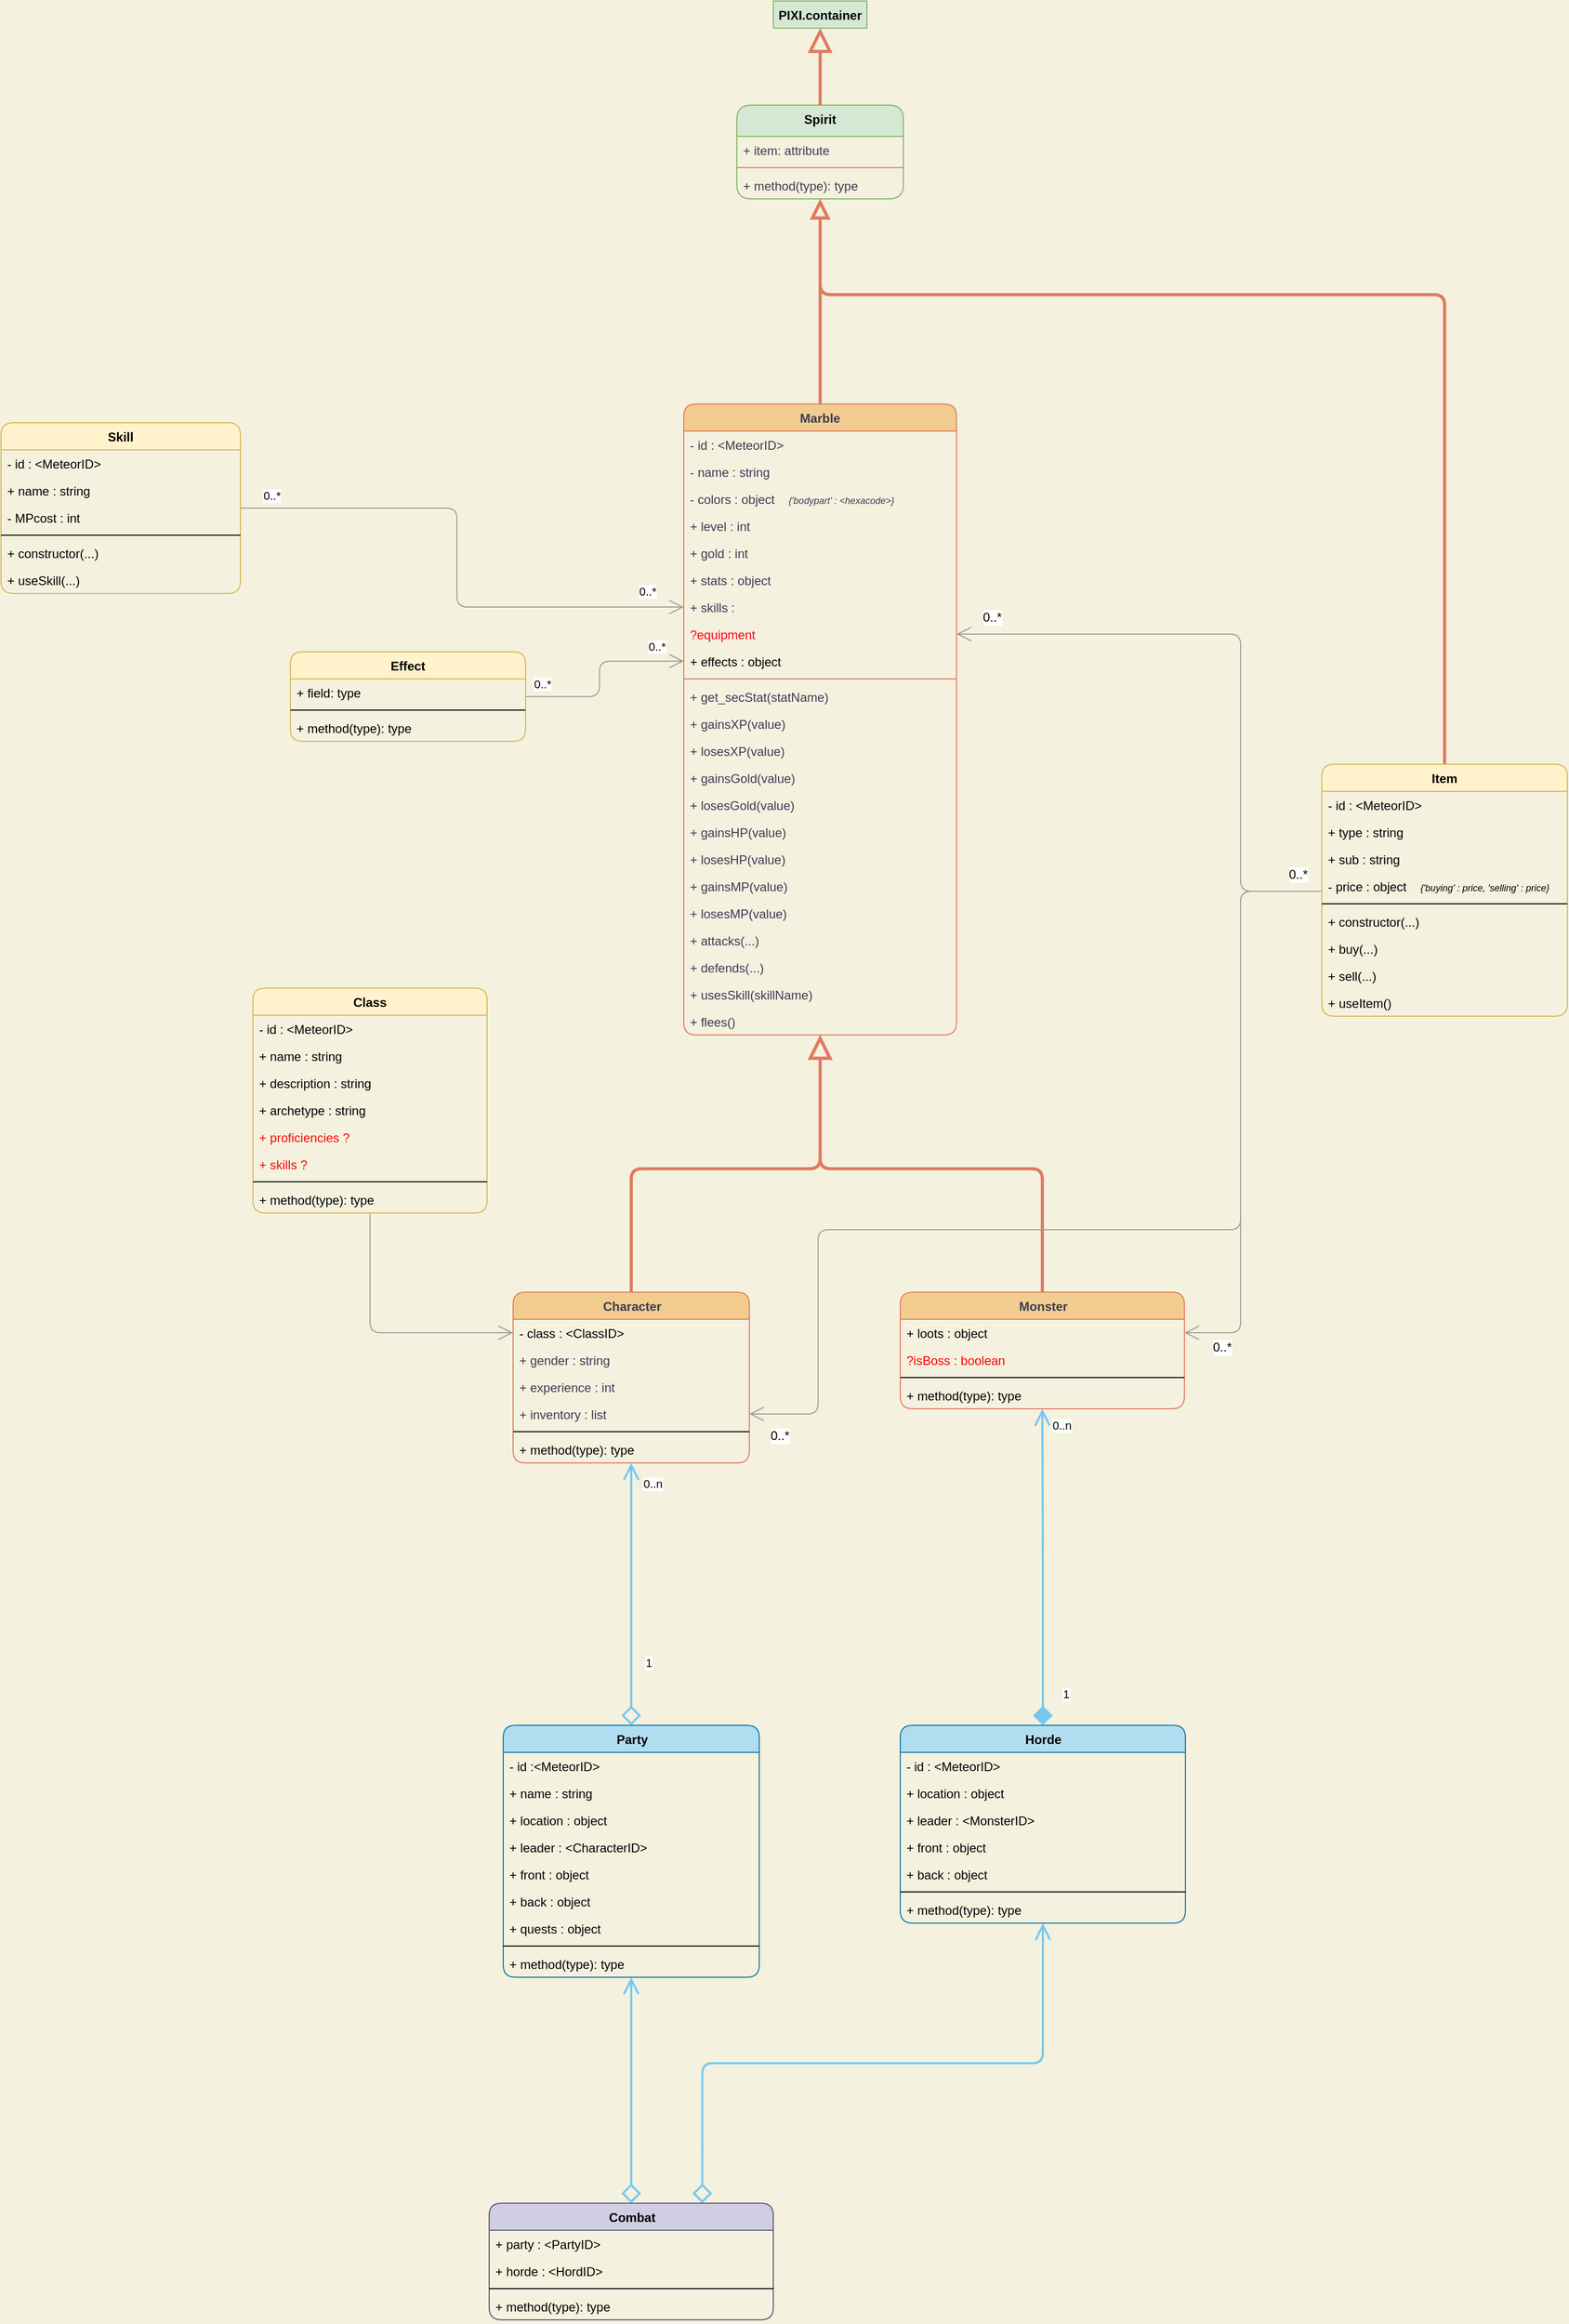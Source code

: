 <mxfile version="13.7.7" type="github">
  <diagram id="JMG7Og392h3I-otRAJf4" name="Page-1">
    <mxGraphModel dx="2485" dy="2110" grid="0" gridSize="10" guides="1" tooltips="1" connect="1" arrows="1" fold="1" page="0" pageScale="1" pageWidth="1169" pageHeight="827" background="#F4F1DE" math="0" shadow="0">
      <root>
        <mxCell id="0" />
        <mxCell id="1" parent="0" />
        <mxCell id="4F_5oUC_MU-JNdt0lTQq-11" value="PIXI.container" style="swimlane;fontStyle=1;align=center;verticalAlign=top;childLayout=stackLayout;horizontal=1;startSize=26;horizontalStack=0;resizeParent=1;resizeParentMax=0;resizeLast=0;collapsible=1;marginBottom=0;fillColor=#d5e8d4;strokeColor=#82b366;rounded=1;" parent="1" vertex="1" collapsed="1">
          <mxGeometry x="369" y="-440" width="90" height="26" as="geometry">
            <mxRectangle x="334" y="-300" width="160" height="86" as="alternateBounds" />
          </mxGeometry>
        </mxCell>
        <mxCell id="4F_5oUC_MU-JNdt0lTQq-12" value="+ field: type" style="text;strokeColor=none;fillColor=none;align=left;verticalAlign=top;spacingLeft=4;spacingRight=4;overflow=hidden;rotatable=0;points=[[0,0.5],[1,0.5]];portConstraint=eastwest;fontColor=#393C56;rounded=1;" parent="4F_5oUC_MU-JNdt0lTQq-11" vertex="1">
          <mxGeometry y="26" width="90" height="26" as="geometry" />
        </mxCell>
        <mxCell id="4F_5oUC_MU-JNdt0lTQq-13" value="" style="line;strokeWidth=1;fillColor=none;align=left;verticalAlign=middle;spacingTop=-1;spacingLeft=3;spacingRight=3;rotatable=0;labelPosition=right;points=[];portConstraint=eastwest;labelBackgroundColor=#F4F1DE;strokeColor=#E07A5F;fontColor=#393C56;rounded=1;" parent="4F_5oUC_MU-JNdt0lTQq-11" vertex="1">
          <mxGeometry y="52" width="90" height="8" as="geometry" />
        </mxCell>
        <mxCell id="4F_5oUC_MU-JNdt0lTQq-14" value="+ method(type): type" style="text;strokeColor=none;fillColor=none;align=left;verticalAlign=top;spacingLeft=4;spacingRight=4;overflow=hidden;rotatable=0;points=[[0,0.5],[1,0.5]];portConstraint=eastwest;fontColor=#393C56;rounded=1;" parent="4F_5oUC_MU-JNdt0lTQq-11" vertex="1">
          <mxGeometry y="60" width="90" height="26" as="geometry" />
        </mxCell>
        <mxCell id="4F_5oUC_MU-JNdt0lTQq-1" value="Spirit" style="swimlane;fontStyle=1;align=center;verticalAlign=top;childLayout=stackLayout;horizontal=1;startSize=30;horizontalStack=0;resizeParent=1;resizeParentMax=0;resizeLast=0;collapsible=1;marginBottom=0;fillColor=#d5e8d4;strokeColor=#82b366;rounded=1;" parent="1" vertex="1">
          <mxGeometry x="334" y="-340" width="160" height="90" as="geometry">
            <mxRectangle x="334" y="60" width="60" height="26" as="alternateBounds" />
          </mxGeometry>
        </mxCell>
        <mxCell id="4F_5oUC_MU-JNdt0lTQq-5" value="+ item: attribute" style="text;strokeColor=none;fillColor=none;align=left;verticalAlign=top;spacingLeft=4;spacingRight=4;overflow=hidden;rotatable=0;points=[[0,0.5],[1,0.5]];portConstraint=eastwest;fontColor=#393C56;rounded=1;" parent="4F_5oUC_MU-JNdt0lTQq-1" vertex="1">
          <mxGeometry y="30" width="160" height="26" as="geometry" />
        </mxCell>
        <mxCell id="4F_5oUC_MU-JNdt0lTQq-3" value="" style="line;strokeWidth=1;fillColor=none;align=left;verticalAlign=middle;spacingTop=-1;spacingLeft=3;spacingRight=3;rotatable=0;labelPosition=right;points=[];portConstraint=eastwest;labelBackgroundColor=#F4F1DE;strokeColor=#E07A5F;fontColor=#393C56;rounded=1;" parent="4F_5oUC_MU-JNdt0lTQq-1" vertex="1">
          <mxGeometry y="56" width="160" height="8" as="geometry" />
        </mxCell>
        <mxCell id="4F_5oUC_MU-JNdt0lTQq-4" value="+ method(type): type" style="text;strokeColor=none;fillColor=none;align=left;verticalAlign=top;spacingLeft=4;spacingRight=4;overflow=hidden;rotatable=0;points=[[0,0.5],[1,0.5]];portConstraint=eastwest;fontColor=#393C56;rounded=1;" parent="4F_5oUC_MU-JNdt0lTQq-1" vertex="1">
          <mxGeometry y="64" width="160" height="26" as="geometry" />
        </mxCell>
        <mxCell id="4F_5oUC_MU-JNdt0lTQq-15" value="" style="endArrow=block;endSize=16;endFill=0;html=1;exitX=0.5;exitY=0;exitDx=0;exitDy=0;entryX=0.5;entryY=1;entryDx=0;entryDy=0;labelBackgroundColor=#F4F1DE;strokeColor=#E07A5F;fontColor=#393C56;strokeWidth=3;" parent="1" source="4F_5oUC_MU-JNdt0lTQq-1" target="4F_5oUC_MU-JNdt0lTQq-11" edge="1">
          <mxGeometry x="-0.703" y="-115" width="160" relative="1" as="geometry">
            <mxPoint x="570" y="-350" as="sourcePoint" />
            <mxPoint x="730" y="-350" as="targetPoint" />
            <mxPoint as="offset" />
          </mxGeometry>
        </mxCell>
        <mxCell id="ymuaIxRItu-v12UrSBem-56" style="edgeStyle=orthogonalEdgeStyle;rounded=1;sketch=0;jumpStyle=none;orthogonalLoop=1;jettySize=auto;html=1;startArrow=none;startFill=0;startSize=14;endArrow=block;endFill=0;endSize=12;strokeColor=#E07A5F;strokeWidth=3;" edge="1" parent="1" source="4F_5oUC_MU-JNdt0lTQq-6" target="4F_5oUC_MU-JNdt0lTQq-1">
          <mxGeometry relative="1" as="geometry" />
        </mxCell>
        <mxCell id="ymuaIxRItu-v12UrSBem-45" style="edgeStyle=orthogonalEdgeStyle;rounded=1;orthogonalLoop=1;jettySize=auto;html=1;exitX=0.5;exitY=0;exitDx=0;exitDy=0;startArrow=none;startFill=0;startSize=6;endArrow=block;endFill=0;endSize=16;strokeColor=#E07A5F;strokeWidth=3;" edge="1" parent="1" source="-9Ix1WPc0BXSNpQGpBU6-17" target="4F_5oUC_MU-JNdt0lTQq-6">
          <mxGeometry relative="1" as="geometry" />
        </mxCell>
        <mxCell id="ymuaIxRItu-v12UrSBem-7" style="edgeStyle=orthogonalEdgeStyle;rounded=0;orthogonalLoop=1;jettySize=auto;html=1;exitX=0.5;exitY=0;exitDx=0;exitDy=0;strokeWidth=2;strokeColor=#76C7F0;startArrow=diamond;startFill=0;endArrow=open;endFill=0;endSize=12;startSize=14;" edge="1" parent="1" source="-9Ix1WPc0BXSNpQGpBU6-38" target="-9Ix1WPc0BXSNpQGpBU6-17">
          <mxGeometry relative="1" as="geometry" />
        </mxCell>
        <mxCell id="ymuaIxRItu-v12UrSBem-8" value="0..n" style="edgeLabel;html=1;align=center;verticalAlign=middle;resizable=0;points=[];" vertex="1" connectable="0" parent="ymuaIxRItu-v12UrSBem-7">
          <mxGeometry x="0.829" y="-2" relative="1" as="geometry">
            <mxPoint x="18" y="-1.53" as="offset" />
          </mxGeometry>
        </mxCell>
        <mxCell id="ymuaIxRItu-v12UrSBem-9" value="1" style="edgeLabel;html=1;align=center;verticalAlign=middle;resizable=0;points=[];" vertex="1" connectable="0" parent="ymuaIxRItu-v12UrSBem-7">
          <mxGeometry x="0.195" relative="1" as="geometry">
            <mxPoint x="16" y="90.29" as="offset" />
          </mxGeometry>
        </mxCell>
        <mxCell id="ymuaIxRItu-v12UrSBem-11" style="edgeStyle=orthogonalEdgeStyle;rounded=0;orthogonalLoop=1;jettySize=auto;html=1;exitX=0.5;exitY=0;exitDx=0;exitDy=0;startArrow=diamond;startFill=1;startSize=14;endArrow=open;endFill=0;endSize=12;strokeColor=#76C7F0;strokeWidth=2;" edge="1" parent="1" source="-9Ix1WPc0BXSNpQGpBU6-46" target="-9Ix1WPc0BXSNpQGpBU6-30">
          <mxGeometry relative="1" as="geometry" />
        </mxCell>
        <mxCell id="ymuaIxRItu-v12UrSBem-12" value="0..n" style="edgeLabel;html=1;align=center;verticalAlign=middle;resizable=0;points=[];" vertex="1" connectable="0" parent="ymuaIxRItu-v12UrSBem-11">
          <mxGeometry x="0.797" y="-3" relative="1" as="geometry">
            <mxPoint x="14.94" y="-15.71" as="offset" />
          </mxGeometry>
        </mxCell>
        <mxCell id="ymuaIxRItu-v12UrSBem-13" value="1" style="edgeLabel;html=1;align=center;verticalAlign=middle;resizable=0;points=[];" vertex="1" connectable="0" parent="ymuaIxRItu-v12UrSBem-11">
          <mxGeometry x="-0.809" y="-3" relative="1" as="geometry">
            <mxPoint x="19" y="-1.12" as="offset" />
          </mxGeometry>
        </mxCell>
        <mxCell id="ymuaIxRItu-v12UrSBem-14" style="edgeStyle=orthogonalEdgeStyle;rounded=1;orthogonalLoop=1;jettySize=auto;html=1;exitX=0.5;exitY=0;exitDx=0;exitDy=0;startArrow=diamond;startFill=0;startSize=14;endArrow=open;endFill=0;endSize=12;strokeColor=#76C7F0;strokeWidth=2;" edge="1" parent="1" source="-9Ix1WPc0BXSNpQGpBU6-55" target="-9Ix1WPc0BXSNpQGpBU6-38">
          <mxGeometry relative="1" as="geometry" />
        </mxCell>
        <mxCell id="ymuaIxRItu-v12UrSBem-20" style="edgeStyle=orthogonalEdgeStyle;rounded=1;orthogonalLoop=1;jettySize=auto;html=1;exitX=0.75;exitY=0;exitDx=0;exitDy=0;startArrow=diamond;startFill=0;startSize=14;endArrow=open;endFill=0;endSize=12;strokeColor=#76C7F0;strokeWidth=2;" edge="1" parent="1" source="-9Ix1WPc0BXSNpQGpBU6-55" target="-9Ix1WPc0BXSNpQGpBU6-46">
          <mxGeometry relative="1" as="geometry" />
        </mxCell>
        <mxCell id="ymuaIxRItu-v12UrSBem-44" style="edgeStyle=orthogonalEdgeStyle;rounded=1;orthogonalLoop=1;jettySize=auto;html=1;exitX=0.5;exitY=0;exitDx=0;exitDy=0;startArrow=none;startFill=0;startSize=14;endArrow=block;endFill=0;endSize=12;strokeWidth=3;strokeColor=#E07A5F;" edge="1" parent="1" source="ymuaIxRItu-v12UrSBem-35" target="4F_5oUC_MU-JNdt0lTQq-1">
          <mxGeometry relative="1" as="geometry">
            <Array as="points">
              <mxPoint x="1014" y="-158" />
              <mxPoint x="414" y="-158" />
            </Array>
          </mxGeometry>
        </mxCell>
        <mxCell id="ymuaIxRItu-v12UrSBem-46" style="edgeStyle=orthogonalEdgeStyle;rounded=1;orthogonalLoop=1;jettySize=auto;html=1;exitX=0.5;exitY=0;exitDx=0;exitDy=0;startArrow=none;startFill=0;startSize=6;endArrow=block;endFill=0;endSize=16;strokeColor=#E07A5F;strokeWidth=3;" edge="1" parent="1" source="-9Ix1WPc0BXSNpQGpBU6-30" target="4F_5oUC_MU-JNdt0lTQq-6">
          <mxGeometry relative="1" as="geometry" />
        </mxCell>
        <mxCell id="ymuaIxRItu-v12UrSBem-48" style="edgeStyle=orthogonalEdgeStyle;rounded=1;orthogonalLoop=1;jettySize=auto;html=1;entryX=0;entryY=0.5;entryDx=0;entryDy=0;startArrow=none;startFill=0;startSize=14;endArrow=open;endFill=0;endSize=12;strokeColor=#9C9C9C;strokeWidth=1;" edge="1" parent="1" source="ymuaIxRItu-v12UrSBem-30" target="-9Ix1WPc0BXSNpQGpBU6-18">
          <mxGeometry relative="1" as="geometry" />
        </mxCell>
        <mxCell id="ymuaIxRItu-v12UrSBem-51" style="edgeStyle=orthogonalEdgeStyle;rounded=1;orthogonalLoop=1;jettySize=auto;html=1;entryX=0;entryY=0.5;entryDx=0;entryDy=0;startArrow=none;startFill=0;startSize=14;endArrow=open;endFill=0;endSize=12;strokeColor=#9C9C9C;strokeWidth=1;" edge="1" parent="1" source="ymuaIxRItu-v12UrSBem-26" target="ymuaIxRItu-v12UrSBem-34">
          <mxGeometry relative="1" as="geometry">
            <mxPoint x="170" y="354" as="sourcePoint" />
            <mxPoint x="251" y="232" as="targetPoint" />
          </mxGeometry>
        </mxCell>
        <mxCell id="ymuaIxRItu-v12UrSBem-54" value="0..*" style="edgeLabel;html=1;align=center;verticalAlign=middle;resizable=0;points=[];" vertex="1" connectable="0" parent="ymuaIxRItu-v12UrSBem-51">
          <mxGeometry x="0.725" y="-1" relative="1" as="geometry">
            <mxPoint x="-1" y="-15" as="offset" />
          </mxGeometry>
        </mxCell>
        <mxCell id="ymuaIxRItu-v12UrSBem-55" value="0..*" style="edgeLabel;html=1;align=center;verticalAlign=middle;resizable=0;points=[];" vertex="1" connectable="0" parent="ymuaIxRItu-v12UrSBem-51">
          <mxGeometry x="-0.792" y="-15" relative="1" as="geometry">
            <mxPoint x="-4" y="-27" as="offset" />
          </mxGeometry>
        </mxCell>
        <mxCell id="ymuaIxRItu-v12UrSBem-50" style="edgeStyle=orthogonalEdgeStyle;rounded=1;orthogonalLoop=1;jettySize=auto;html=1;entryX=0;entryY=0.5;entryDx=0;entryDy=0;startArrow=none;startFill=0;startSize=14;endArrow=open;endFill=0;endSize=12;strokeColor=#9C9C9C;strokeWidth=1;" edge="1" parent="1" source="ymuaIxRItu-v12UrSBem-22" target="-9Ix1WPc0BXSNpQGpBU6-4">
          <mxGeometry relative="1" as="geometry">
            <mxPoint x="-11" y="73" as="sourcePoint" />
          </mxGeometry>
        </mxCell>
        <mxCell id="ymuaIxRItu-v12UrSBem-52" value="0..*" style="edgeLabel;html=1;align=center;verticalAlign=middle;resizable=0;points=[];" vertex="1" connectable="0" parent="ymuaIxRItu-v12UrSBem-50">
          <mxGeometry x="-0.881" y="-18" relative="1" as="geometry">
            <mxPoint x="-1" y="-30" as="offset" />
          </mxGeometry>
        </mxCell>
        <mxCell id="ymuaIxRItu-v12UrSBem-53" value="0..*" style="edgeLabel;html=1;align=center;verticalAlign=middle;resizable=0;points=[];" vertex="1" connectable="0" parent="ymuaIxRItu-v12UrSBem-50">
          <mxGeometry x="0.916" y="2" relative="1" as="geometry">
            <mxPoint x="-13" y="-13" as="offset" />
          </mxGeometry>
        </mxCell>
        <mxCell id="4F_5oUC_MU-JNdt0lTQq-6" value="Marble" style="swimlane;fontStyle=1;align=center;verticalAlign=top;childLayout=stackLayout;horizontal=1;startSize=26;horizontalStack=0;resizeParent=1;resizeParentMax=0;resizeLast=0;collapsible=1;marginBottom=0;fillColor=#F2CC8F;strokeColor=#E07A5F;fontColor=#393C56;rounded=1;" parent="1" vertex="1">
          <mxGeometry x="283" y="-53" width="262" height="606" as="geometry" />
        </mxCell>
        <mxCell id="4F_5oUC_MU-JNdt0lTQq-7" value="- id : &lt;MeteorID&gt;" style="text;strokeColor=none;fillColor=none;align=left;verticalAlign=top;spacingLeft=4;spacingRight=4;overflow=hidden;rotatable=0;points=[[0,0.5],[1,0.5]];portConstraint=eastwest;fontColor=#393C56;rounded=1;" parent="4F_5oUC_MU-JNdt0lTQq-6" vertex="1">
          <mxGeometry y="26" width="262" height="26" as="geometry" />
        </mxCell>
        <mxCell id="4F_5oUC_MU-JNdt0lTQq-17" value="- name : string" style="text;strokeColor=none;fillColor=none;align=left;verticalAlign=top;spacingLeft=4;spacingRight=4;overflow=hidden;rotatable=0;points=[[0,0.5],[1,0.5]];portConstraint=eastwest;rounded=1;fontColor=#393C56;" parent="4F_5oUC_MU-JNdt0lTQq-6" vertex="1">
          <mxGeometry y="52" width="262" height="26" as="geometry" />
        </mxCell>
        <mxCell id="4F_5oUC_MU-JNdt0lTQq-18" value="- colors : object&amp;nbsp;&amp;nbsp;&amp;nbsp; &lt;font size=&quot;1&quot;&gt;&lt;i&gt;&lt;font style=&quot;font-size: 9px&quot;&gt;{&#39;bodypart&#39; : &amp;lt;hexacode&amp;gt;}&lt;/font&gt;&lt;/i&gt;&lt;/font&gt;" style="text;strokeColor=none;fillColor=none;align=left;verticalAlign=top;spacingLeft=4;spacingRight=4;overflow=hidden;rotatable=0;points=[[0,0.5],[1,0.5]];portConstraint=eastwest;rounded=1;fontColor=#393C56;fontStyle=0;fontSize=12;html=1;noLabel=0;" parent="4F_5oUC_MU-JNdt0lTQq-6" vertex="1">
          <mxGeometry y="78" width="262" height="26" as="geometry" />
        </mxCell>
        <mxCell id="4F_5oUC_MU-JNdt0lTQq-19" value="+ level : int" style="text;strokeColor=none;fillColor=none;align=left;verticalAlign=top;spacingLeft=4;spacingRight=4;overflow=hidden;rotatable=0;points=[[0,0.5],[1,0.5]];portConstraint=eastwest;rounded=1;fontColor=#393C56;" parent="4F_5oUC_MU-JNdt0lTQq-6" vertex="1">
          <mxGeometry y="104" width="262" height="26" as="geometry" />
        </mxCell>
        <mxCell id="-9Ix1WPc0BXSNpQGpBU6-1" value="+ gold : int" style="text;strokeColor=none;fillColor=none;align=left;verticalAlign=top;spacingLeft=4;spacingRight=4;overflow=hidden;rotatable=0;points=[[0,0.5],[1,0.5]];portConstraint=eastwest;rounded=1;fontColor=#393C56;" parent="4F_5oUC_MU-JNdt0lTQq-6" vertex="1">
          <mxGeometry y="130" width="262" height="26" as="geometry" />
        </mxCell>
        <mxCell id="-9Ix1WPc0BXSNpQGpBU6-2" value="+ stats : object" style="text;strokeColor=none;fillColor=none;align=left;verticalAlign=top;spacingLeft=4;spacingRight=4;overflow=hidden;rotatable=0;points=[[0,0.5],[1,0.5]];portConstraint=eastwest;rounded=1;fontColor=#393C56;" parent="4F_5oUC_MU-JNdt0lTQq-6" vertex="1">
          <mxGeometry y="156" width="262" height="26" as="geometry" />
        </mxCell>
        <mxCell id="-9Ix1WPc0BXSNpQGpBU6-4" value="+ skills : " style="text;strokeColor=none;fillColor=none;align=left;verticalAlign=top;spacingLeft=4;spacingRight=4;overflow=hidden;rotatable=0;points=[[0,0.5],[1,0.5]];portConstraint=eastwest;rounded=1;fontColor=#393C56;" parent="4F_5oUC_MU-JNdt0lTQq-6" vertex="1">
          <mxGeometry y="182" width="262" height="26" as="geometry" />
        </mxCell>
        <mxCell id="-9Ix1WPc0BXSNpQGpBU6-3" value="?equipment" style="text;strokeColor=none;fillColor=none;align=left;verticalAlign=top;spacingLeft=4;spacingRight=4;overflow=hidden;rotatable=0;points=[[0,0.5],[1,0.5]];portConstraint=eastwest;rounded=1;fontColor=#FF0011;" parent="4F_5oUC_MU-JNdt0lTQq-6" vertex="1">
          <mxGeometry y="208" width="262" height="26" as="geometry" />
        </mxCell>
        <mxCell id="ymuaIxRItu-v12UrSBem-34" value="+ effects : object" style="text;strokeColor=none;fillColor=none;align=left;verticalAlign=top;spacingLeft=4;spacingRight=4;overflow=hidden;rotatable=0;points=[[0,0.5],[1,0.5]];portConstraint=eastwest;rounded=1;" vertex="1" parent="4F_5oUC_MU-JNdt0lTQq-6">
          <mxGeometry y="234" width="262" height="26" as="geometry" />
        </mxCell>
        <mxCell id="4F_5oUC_MU-JNdt0lTQq-8" value="" style="line;strokeWidth=1;fillColor=none;align=left;verticalAlign=middle;spacingTop=-1;spacingLeft=3;spacingRight=3;rotatable=0;labelPosition=right;points=[];portConstraint=eastwest;labelBackgroundColor=#F4F1DE;strokeColor=#E07A5F;fontColor=#393C56;rounded=1;" parent="4F_5oUC_MU-JNdt0lTQq-6" vertex="1">
          <mxGeometry y="260" width="262" height="8" as="geometry" />
        </mxCell>
        <mxCell id="-9Ix1WPc0BXSNpQGpBU6-5" value="+ get_secStat(statName)" style="text;strokeColor=none;fillColor=none;align=left;verticalAlign=top;spacingLeft=4;spacingRight=4;overflow=hidden;rotatable=0;points=[[0,0.5],[1,0.5]];portConstraint=eastwest;rounded=1;fontSize=12;fontColor=#393C56;html=1;" parent="4F_5oUC_MU-JNdt0lTQq-6" vertex="1">
          <mxGeometry y="268" width="262" height="26" as="geometry" />
        </mxCell>
        <mxCell id="4F_5oUC_MU-JNdt0lTQq-9" value="+ gainsXP(value)" style="text;strokeColor=none;fillColor=none;align=left;verticalAlign=top;spacingLeft=4;spacingRight=4;overflow=hidden;rotatable=0;points=[[0,0.5],[1,0.5]];portConstraint=eastwest;fontColor=#393C56;rounded=1;" parent="4F_5oUC_MU-JNdt0lTQq-6" vertex="1">
          <mxGeometry y="294" width="262" height="26" as="geometry" />
        </mxCell>
        <mxCell id="-9Ix1WPc0BXSNpQGpBU6-12" value="+ losesXP(value)" style="text;strokeColor=none;fillColor=none;align=left;verticalAlign=top;spacingLeft=4;spacingRight=4;overflow=hidden;rotatable=0;points=[[0,0.5],[1,0.5]];portConstraint=eastwest;rounded=1;fontSize=12;fontColor=#393C56;html=1;" parent="4F_5oUC_MU-JNdt0lTQq-6" vertex="1">
          <mxGeometry y="320" width="262" height="26" as="geometry" />
        </mxCell>
        <mxCell id="-9Ix1WPc0BXSNpQGpBU6-9" value="+ gainsGold(value)" style="text;strokeColor=none;fillColor=none;align=left;verticalAlign=top;spacingLeft=4;spacingRight=4;overflow=hidden;rotatable=0;points=[[0,0.5],[1,0.5]];portConstraint=eastwest;rounded=1;fontSize=12;fontColor=#393C56;html=1;" parent="4F_5oUC_MU-JNdt0lTQq-6" vertex="1">
          <mxGeometry y="346" width="262" height="26" as="geometry" />
        </mxCell>
        <mxCell id="-9Ix1WPc0BXSNpQGpBU6-7" value="+ losesGold(value)" style="text;strokeColor=none;fillColor=none;align=left;verticalAlign=top;spacingLeft=4;spacingRight=4;overflow=hidden;rotatable=0;points=[[0,0.5],[1,0.5]];portConstraint=eastwest;rounded=1;fontSize=12;fontColor=#393C56;html=1;" parent="4F_5oUC_MU-JNdt0lTQq-6" vertex="1">
          <mxGeometry y="372" width="262" height="26" as="geometry" />
        </mxCell>
        <mxCell id="-9Ix1WPc0BXSNpQGpBU6-11" value="+ gainsHP(value)" style="text;strokeColor=none;fillColor=none;align=left;verticalAlign=top;spacingLeft=4;spacingRight=4;overflow=hidden;rotatable=0;points=[[0,0.5],[1,0.5]];portConstraint=eastwest;rounded=1;fontSize=12;fontColor=#393C56;html=1;" parent="4F_5oUC_MU-JNdt0lTQq-6" vertex="1">
          <mxGeometry y="398" width="262" height="26" as="geometry" />
        </mxCell>
        <mxCell id="-9Ix1WPc0BXSNpQGpBU6-6" value="+ losesHP(value)" style="text;strokeColor=none;fillColor=none;align=left;verticalAlign=top;spacingLeft=4;spacingRight=4;overflow=hidden;rotatable=0;points=[[0,0.5],[1,0.5]];portConstraint=eastwest;rounded=1;fontSize=12;fontColor=#393C56;html=1;" parent="4F_5oUC_MU-JNdt0lTQq-6" vertex="1">
          <mxGeometry y="424" width="262" height="26" as="geometry" />
        </mxCell>
        <mxCell id="-9Ix1WPc0BXSNpQGpBU6-10" value="+ gainsMP(value)" style="text;strokeColor=none;fillColor=none;align=left;verticalAlign=top;spacingLeft=4;spacingRight=4;overflow=hidden;rotatable=0;points=[[0,0.5],[1,0.5]];portConstraint=eastwest;rounded=1;fontSize=12;fontColor=#393C56;html=1;" parent="4F_5oUC_MU-JNdt0lTQq-6" vertex="1">
          <mxGeometry y="450" width="262" height="26" as="geometry" />
        </mxCell>
        <mxCell id="-9Ix1WPc0BXSNpQGpBU6-8" value="+ losesMP(value)" style="text;strokeColor=none;fillColor=none;align=left;verticalAlign=top;spacingLeft=4;spacingRight=4;overflow=hidden;rotatable=0;points=[[0,0.5],[1,0.5]];portConstraint=eastwest;rounded=1;fontSize=12;fontColor=#393C56;html=1;" parent="4F_5oUC_MU-JNdt0lTQq-6" vertex="1">
          <mxGeometry y="476" width="262" height="26" as="geometry" />
        </mxCell>
        <mxCell id="-9Ix1WPc0BXSNpQGpBU6-13" value="+ attacks(...)" style="text;strokeColor=none;fillColor=none;align=left;verticalAlign=top;spacingLeft=4;spacingRight=4;overflow=hidden;rotatable=0;points=[[0,0.5],[1,0.5]];portConstraint=eastwest;rounded=1;fontSize=12;fontColor=#393C56;html=1;" parent="4F_5oUC_MU-JNdt0lTQq-6" vertex="1">
          <mxGeometry y="502" width="262" height="26" as="geometry" />
        </mxCell>
        <mxCell id="-9Ix1WPc0BXSNpQGpBU6-14" value="+ defends(...)" style="text;strokeColor=none;fillColor=none;align=left;verticalAlign=top;spacingLeft=4;spacingRight=4;overflow=hidden;rotatable=0;points=[[0,0.5],[1,0.5]];portConstraint=eastwest;rounded=1;fontSize=12;fontColor=#393C56;html=1;" parent="4F_5oUC_MU-JNdt0lTQq-6" vertex="1">
          <mxGeometry y="528" width="262" height="26" as="geometry" />
        </mxCell>
        <mxCell id="-9Ix1WPc0BXSNpQGpBU6-15" value="+ usesSkill(skillName)" style="text;strokeColor=none;fillColor=none;align=left;verticalAlign=top;spacingLeft=4;spacingRight=4;overflow=hidden;rotatable=0;points=[[0,0.5],[1,0.5]];portConstraint=eastwest;rounded=1;fontSize=12;fontColor=#393C56;html=1;" parent="4F_5oUC_MU-JNdt0lTQq-6" vertex="1">
          <mxGeometry y="554" width="262" height="26" as="geometry" />
        </mxCell>
        <mxCell id="-9Ix1WPc0BXSNpQGpBU6-16" value="+ flees()" style="text;strokeColor=none;fillColor=none;align=left;verticalAlign=top;spacingLeft=4;spacingRight=4;overflow=hidden;rotatable=0;points=[[0,0.5],[1,0.5]];portConstraint=eastwest;rounded=1;fontSize=12;fontColor=#393C56;html=1;" parent="4F_5oUC_MU-JNdt0lTQq-6" vertex="1">
          <mxGeometry y="580" width="262" height="26" as="geometry" />
        </mxCell>
        <mxCell id="-9Ix1WPc0BXSNpQGpBU6-17" value="Character" style="swimlane;fontStyle=1;align=center;verticalAlign=top;childLayout=stackLayout;horizontal=1;startSize=26;horizontalStack=0;resizeParent=1;resizeParentMax=0;resizeLast=0;collapsible=1;marginBottom=0;rounded=1;strokeColor=#E07A5F;fillColor=#F2CC8F;fontSize=12;fontColor=#393C56;html=1;" parent="1" vertex="1">
          <mxGeometry x="119" y="800" width="227" height="164" as="geometry" />
        </mxCell>
        <mxCell id="-9Ix1WPc0BXSNpQGpBU6-18" value="- class : &lt;ClassID&gt;" style="text;strokeColor=none;fillColor=none;align=left;verticalAlign=top;spacingLeft=4;spacingRight=4;overflow=hidden;rotatable=0;points=[[0,0.5],[1,0.5]];portConstraint=eastwest;" parent="-9Ix1WPc0BXSNpQGpBU6-17" vertex="1">
          <mxGeometry y="26" width="227" height="26" as="geometry" />
        </mxCell>
        <mxCell id="-9Ix1WPc0BXSNpQGpBU6-21" value="+ gender : string" style="text;strokeColor=none;fillColor=none;align=left;verticalAlign=top;spacingLeft=4;spacingRight=4;overflow=hidden;rotatable=0;points=[[0,0.5],[1,0.5]];portConstraint=eastwest;rounded=1;fontSize=12;fontColor=#393C56;html=1;" parent="-9Ix1WPc0BXSNpQGpBU6-17" vertex="1">
          <mxGeometry y="52" width="227" height="26" as="geometry" />
        </mxCell>
        <mxCell id="-9Ix1WPc0BXSNpQGpBU6-22" value="+ experience : int" style="text;strokeColor=none;fillColor=none;align=left;verticalAlign=top;spacingLeft=4;spacingRight=4;overflow=hidden;rotatable=0;points=[[0,0.5],[1,0.5]];portConstraint=eastwest;rounded=1;fontSize=12;fontColor=#393C56;html=1;" parent="-9Ix1WPc0BXSNpQGpBU6-17" vertex="1">
          <mxGeometry y="78" width="227" height="26" as="geometry" />
        </mxCell>
        <mxCell id="-9Ix1WPc0BXSNpQGpBU6-23" value="+ inventory : list" style="text;strokeColor=none;fillColor=none;align=left;verticalAlign=top;spacingLeft=4;spacingRight=4;overflow=hidden;rotatable=0;points=[[0,0.5],[1,0.5]];portConstraint=eastwest;rounded=1;fontSize=12;fontColor=#393C56;html=1;" parent="-9Ix1WPc0BXSNpQGpBU6-17" vertex="1">
          <mxGeometry y="104" width="227" height="26" as="geometry" />
        </mxCell>
        <mxCell id="-9Ix1WPc0BXSNpQGpBU6-19" value="" style="line;strokeWidth=1;fillColor=none;align=left;verticalAlign=middle;spacingTop=-1;spacingLeft=3;spacingRight=3;rotatable=0;labelPosition=right;points=[];portConstraint=eastwest;" parent="-9Ix1WPc0BXSNpQGpBU6-17" vertex="1">
          <mxGeometry y="130" width="227" height="8" as="geometry" />
        </mxCell>
        <mxCell id="-9Ix1WPc0BXSNpQGpBU6-20" value="+ method(type): type" style="text;strokeColor=none;fillColor=none;align=left;verticalAlign=top;spacingLeft=4;spacingRight=4;overflow=hidden;rotatable=0;points=[[0,0.5],[1,0.5]];portConstraint=eastwest;" parent="-9Ix1WPc0BXSNpQGpBU6-17" vertex="1">
          <mxGeometry y="138" width="227" height="26" as="geometry" />
        </mxCell>
        <mxCell id="-9Ix1WPc0BXSNpQGpBU6-30" value="Monster" style="swimlane;fontStyle=1;align=center;verticalAlign=top;childLayout=stackLayout;horizontal=1;startSize=26;horizontalStack=0;resizeParent=1;resizeParentMax=0;resizeLast=0;collapsible=1;marginBottom=0;rounded=1;strokeColor=#E07A5F;fillColor=#F2CC8F;fontSize=12;fontColor=#393C56;html=1;" parent="1" vertex="1">
          <mxGeometry x="491" y="800" width="273" height="112" as="geometry" />
        </mxCell>
        <mxCell id="-9Ix1WPc0BXSNpQGpBU6-31" value="+ loots : object" style="text;strokeColor=none;fillColor=none;align=left;verticalAlign=top;spacingLeft=4;spacingRight=4;overflow=hidden;rotatable=0;points=[[0,0.5],[1,0.5]];portConstraint=eastwest;" parent="-9Ix1WPc0BXSNpQGpBU6-30" vertex="1">
          <mxGeometry y="26" width="273" height="26" as="geometry" />
        </mxCell>
        <mxCell id="-9Ix1WPc0BXSNpQGpBU6-35" value="?isBoss : boolean" style="text;strokeColor=none;fillColor=none;align=left;verticalAlign=top;spacingLeft=4;spacingRight=4;overflow=hidden;rotatable=0;points=[[0,0.5],[1,0.5]];portConstraint=eastwest;rounded=1;fontSize=12;html=1;fontColor=#FF0000;" parent="-9Ix1WPc0BXSNpQGpBU6-30" vertex="1">
          <mxGeometry y="52" width="273" height="26" as="geometry" />
        </mxCell>
        <mxCell id="-9Ix1WPc0BXSNpQGpBU6-36" value="" style="line;strokeWidth=1;fillColor=none;align=left;verticalAlign=middle;spacingTop=-1;spacingLeft=3;spacingRight=3;rotatable=0;labelPosition=right;points=[];portConstraint=eastwest;" parent="-9Ix1WPc0BXSNpQGpBU6-30" vertex="1">
          <mxGeometry y="78" width="273" height="8" as="geometry" />
        </mxCell>
        <mxCell id="-9Ix1WPc0BXSNpQGpBU6-37" value="+ method(type): type" style="text;strokeColor=none;fillColor=none;align=left;verticalAlign=top;spacingLeft=4;spacingRight=4;overflow=hidden;rotatable=0;points=[[0,0.5],[1,0.5]];portConstraint=eastwest;" parent="-9Ix1WPc0BXSNpQGpBU6-30" vertex="1">
          <mxGeometry y="86" width="273" height="26" as="geometry" />
        </mxCell>
        <mxCell id="ymuaIxRItu-v12UrSBem-22" value="Skill" style="swimlane;fontStyle=1;align=center;verticalAlign=top;childLayout=stackLayout;horizontal=1;startSize=26;horizontalStack=0;resizeParent=1;resizeParentMax=0;resizeLast=0;collapsible=1;marginBottom=0;rounded=1;fillColor=#fff2cc;strokeColor=#d6b656;" vertex="1" parent="1">
          <mxGeometry x="-373" y="-35" width="230" height="164" as="geometry" />
        </mxCell>
        <mxCell id="ymuaIxRItu-v12UrSBem-23" value="- id : &lt;MeteorID&gt;" style="text;strokeColor=none;fillColor=none;align=left;verticalAlign=top;spacingLeft=4;spacingRight=4;overflow=hidden;rotatable=0;points=[[0,0.5],[1,0.5]];portConstraint=eastwest;" vertex="1" parent="ymuaIxRItu-v12UrSBem-22">
          <mxGeometry y="26" width="230" height="26" as="geometry" />
        </mxCell>
        <mxCell id="ymuaIxRItu-v12UrSBem-75" value="+ name : string" style="text;strokeColor=none;fillColor=none;align=left;verticalAlign=top;spacingLeft=4;spacingRight=4;overflow=hidden;rotatable=0;points=[[0,0.5],[1,0.5]];portConstraint=eastwest;rounded=1;fontSize=12;html=1;" vertex="1" parent="ymuaIxRItu-v12UrSBem-22">
          <mxGeometry y="52" width="230" height="26" as="geometry" />
        </mxCell>
        <mxCell id="ymuaIxRItu-v12UrSBem-76" value="- MPcost : int" style="text;strokeColor=none;fillColor=none;align=left;verticalAlign=top;spacingLeft=4;spacingRight=4;overflow=hidden;rotatable=0;points=[[0,0.5],[1,0.5]];portConstraint=eastwest;rounded=1;fontSize=12;fontColor=#000000;html=1;" vertex="1" parent="ymuaIxRItu-v12UrSBem-22">
          <mxGeometry y="78" width="230" height="26" as="geometry" />
        </mxCell>
        <mxCell id="ymuaIxRItu-v12UrSBem-24" value="" style="line;strokeWidth=1;fillColor=none;align=left;verticalAlign=middle;spacingTop=-1;spacingLeft=3;spacingRight=3;rotatable=0;labelPosition=right;points=[];portConstraint=eastwest;" vertex="1" parent="ymuaIxRItu-v12UrSBem-22">
          <mxGeometry y="104" width="230" height="8" as="geometry" />
        </mxCell>
        <mxCell id="ymuaIxRItu-v12UrSBem-25" value="+ constructor(...)" style="text;strokeColor=none;fillColor=none;align=left;verticalAlign=top;spacingLeft=4;spacingRight=4;overflow=hidden;rotatable=0;points=[[0,0.5],[1,0.5]];portConstraint=eastwest;" vertex="1" parent="ymuaIxRItu-v12UrSBem-22">
          <mxGeometry y="112" width="230" height="26" as="geometry" />
        </mxCell>
        <mxCell id="ymuaIxRItu-v12UrSBem-77" value="+ useSkill(...)" style="text;strokeColor=none;fillColor=none;align=left;verticalAlign=top;spacingLeft=4;spacingRight=4;overflow=hidden;rotatable=0;points=[[0,0.5],[1,0.5]];portConstraint=eastwest;rounded=1;fontSize=12;fontColor=#000000;html=1;" vertex="1" parent="ymuaIxRItu-v12UrSBem-22">
          <mxGeometry y="138" width="230" height="26" as="geometry" />
        </mxCell>
        <mxCell id="-9Ix1WPc0BXSNpQGpBU6-46" value="Horde" style="swimlane;fontStyle=1;align=center;verticalAlign=top;childLayout=stackLayout;horizontal=1;startSize=26;horizontalStack=0;resizeParent=1;resizeParentMax=0;resizeLast=0;collapsible=1;marginBottom=0;rounded=1;strokeColor=#10739e;fontSize=12;html=1;fillColor=#b1ddf0;" parent="1" vertex="1">
          <mxGeometry x="491" y="1216" width="274" height="190" as="geometry" />
        </mxCell>
        <mxCell id="-9Ix1WPc0BXSNpQGpBU6-47" value="- id : &lt;MeteorID&gt;" style="text;strokeColor=none;fillColor=none;align=left;verticalAlign=top;spacingLeft=4;spacingRight=4;overflow=hidden;rotatable=0;points=[[0,0.5],[1,0.5]];portConstraint=eastwest;" parent="-9Ix1WPc0BXSNpQGpBU6-46" vertex="1">
          <mxGeometry y="26" width="274" height="26" as="geometry" />
        </mxCell>
        <mxCell id="ymuaIxRItu-v12UrSBem-19" value="+ location : object" style="text;strokeColor=none;fillColor=none;align=left;verticalAlign=top;spacingLeft=4;spacingRight=4;overflow=hidden;rotatable=0;points=[[0,0.5],[1,0.5]];portConstraint=eastwest;" vertex="1" parent="-9Ix1WPc0BXSNpQGpBU6-46">
          <mxGeometry y="52" width="274" height="26" as="geometry" />
        </mxCell>
        <mxCell id="ymuaIxRItu-v12UrSBem-15" value="+ leader : &lt;MonsterID&gt;" style="text;strokeColor=none;fillColor=none;align=left;verticalAlign=top;spacingLeft=4;spacingRight=4;overflow=hidden;rotatable=0;points=[[0,0.5],[1,0.5]];portConstraint=eastwest;" vertex="1" parent="-9Ix1WPc0BXSNpQGpBU6-46">
          <mxGeometry y="78" width="274" height="26" as="geometry" />
        </mxCell>
        <mxCell id="ymuaIxRItu-v12UrSBem-16" value="+ front : object" style="text;strokeColor=none;fillColor=none;align=left;verticalAlign=top;spacingLeft=4;spacingRight=4;overflow=hidden;rotatable=0;points=[[0,0.5],[1,0.5]];portConstraint=eastwest;" vertex="1" parent="-9Ix1WPc0BXSNpQGpBU6-46">
          <mxGeometry y="104" width="274" height="26" as="geometry" />
        </mxCell>
        <mxCell id="ymuaIxRItu-v12UrSBem-17" value="+ back : object" style="text;strokeColor=none;fillColor=none;align=left;verticalAlign=top;spacingLeft=4;spacingRight=4;overflow=hidden;rotatable=0;points=[[0,0.5],[1,0.5]];portConstraint=eastwest;" vertex="1" parent="-9Ix1WPc0BXSNpQGpBU6-46">
          <mxGeometry y="130" width="274" height="26" as="geometry" />
        </mxCell>
        <mxCell id="-9Ix1WPc0BXSNpQGpBU6-48" value="" style="line;strokeWidth=1;fillColor=none;align=left;verticalAlign=middle;spacingTop=-1;spacingLeft=3;spacingRight=3;rotatable=0;labelPosition=right;points=[];portConstraint=eastwest;" parent="-9Ix1WPc0BXSNpQGpBU6-46" vertex="1">
          <mxGeometry y="156" width="274" height="8" as="geometry" />
        </mxCell>
        <mxCell id="-9Ix1WPc0BXSNpQGpBU6-49" value="+ method(type): type" style="text;strokeColor=none;fillColor=none;align=left;verticalAlign=top;spacingLeft=4;spacingRight=4;overflow=hidden;rotatable=0;points=[[0,0.5],[1,0.5]];portConstraint=eastwest;" parent="-9Ix1WPc0BXSNpQGpBU6-46" vertex="1">
          <mxGeometry y="164" width="274" height="26" as="geometry" />
        </mxCell>
        <mxCell id="-9Ix1WPc0BXSNpQGpBU6-38" value="Party" style="swimlane;fontStyle=1;align=center;verticalAlign=top;childLayout=stackLayout;horizontal=1;startSize=26;horizontalStack=0;resizeParent=1;resizeParentMax=0;resizeLast=0;collapsible=1;marginBottom=0;rounded=1;fontSize=12;html=1;strokeColor=#10739e;fillColor=#B1DDF0;" parent="1" vertex="1">
          <mxGeometry x="109.5" y="1216" width="246" height="242" as="geometry" />
        </mxCell>
        <mxCell id="-9Ix1WPc0BXSNpQGpBU6-39" value="- id :&lt;MeteorID&gt;" style="text;strokeColor=none;fillColor=none;align=left;verticalAlign=top;spacingLeft=4;spacingRight=4;overflow=hidden;rotatable=0;points=[[0,0.5],[1,0.5]];portConstraint=eastwest;" parent="-9Ix1WPc0BXSNpQGpBU6-38" vertex="1">
          <mxGeometry y="26" width="246" height="26" as="geometry" />
        </mxCell>
        <mxCell id="ymuaIxRItu-v12UrSBem-1" value="+ name : string" style="text;strokeColor=none;fillColor=none;align=left;verticalAlign=top;spacingLeft=4;spacingRight=4;overflow=hidden;rotatable=0;points=[[0,0.5],[1,0.5]];portConstraint=eastwest;" vertex="1" parent="-9Ix1WPc0BXSNpQGpBU6-38">
          <mxGeometry y="52" width="246" height="26" as="geometry" />
        </mxCell>
        <mxCell id="ymuaIxRItu-v12UrSBem-2" value="+ location : object" style="text;strokeColor=none;fillColor=none;align=left;verticalAlign=top;spacingLeft=4;spacingRight=4;overflow=hidden;rotatable=0;points=[[0,0.5],[1,0.5]];portConstraint=eastwest;" vertex="1" parent="-9Ix1WPc0BXSNpQGpBU6-38">
          <mxGeometry y="78" width="246" height="26" as="geometry" />
        </mxCell>
        <mxCell id="ymuaIxRItu-v12UrSBem-3" value="+ leader : &lt;CharacterID&gt;" style="text;strokeColor=none;fillColor=none;align=left;verticalAlign=top;spacingLeft=4;spacingRight=4;overflow=hidden;rotatable=0;points=[[0,0.5],[1,0.5]];portConstraint=eastwest;" vertex="1" parent="-9Ix1WPc0BXSNpQGpBU6-38">
          <mxGeometry y="104" width="246" height="26" as="geometry" />
        </mxCell>
        <mxCell id="ymuaIxRItu-v12UrSBem-4" value="+ front : object" style="text;strokeColor=none;fillColor=none;align=left;verticalAlign=top;spacingLeft=4;spacingRight=4;overflow=hidden;rotatable=0;points=[[0,0.5],[1,0.5]];portConstraint=eastwest;" vertex="1" parent="-9Ix1WPc0BXSNpQGpBU6-38">
          <mxGeometry y="130" width="246" height="26" as="geometry" />
        </mxCell>
        <mxCell id="ymuaIxRItu-v12UrSBem-5" value="+ back : object" style="text;strokeColor=none;fillColor=none;align=left;verticalAlign=top;spacingLeft=4;spacingRight=4;overflow=hidden;rotatable=0;points=[[0,0.5],[1,0.5]];portConstraint=eastwest;" vertex="1" parent="-9Ix1WPc0BXSNpQGpBU6-38">
          <mxGeometry y="156" width="246" height="26" as="geometry" />
        </mxCell>
        <mxCell id="ymuaIxRItu-v12UrSBem-6" value="+ quests : object" style="text;strokeColor=none;fillColor=none;align=left;verticalAlign=top;spacingLeft=4;spacingRight=4;overflow=hidden;rotatable=0;points=[[0,0.5],[1,0.5]];portConstraint=eastwest;" vertex="1" parent="-9Ix1WPc0BXSNpQGpBU6-38">
          <mxGeometry y="182" width="246" height="26" as="geometry" />
        </mxCell>
        <mxCell id="-9Ix1WPc0BXSNpQGpBU6-40" value="" style="line;strokeWidth=1;fillColor=none;align=left;verticalAlign=middle;spacingTop=-1;spacingLeft=3;spacingRight=3;rotatable=0;labelPosition=right;points=[];portConstraint=eastwest;" parent="-9Ix1WPc0BXSNpQGpBU6-38" vertex="1">
          <mxGeometry y="208" width="246" height="8" as="geometry" />
        </mxCell>
        <mxCell id="-9Ix1WPc0BXSNpQGpBU6-41" value="+ method(type): type" style="text;strokeColor=none;fillColor=none;align=left;verticalAlign=top;spacingLeft=4;spacingRight=4;overflow=hidden;rotatable=0;points=[[0,0.5],[1,0.5]];portConstraint=eastwest;" parent="-9Ix1WPc0BXSNpQGpBU6-38" vertex="1">
          <mxGeometry y="216" width="246" height="26" as="geometry" />
        </mxCell>
        <mxCell id="-9Ix1WPc0BXSNpQGpBU6-55" value="Combat" style="swimlane;fontStyle=1;align=center;verticalAlign=top;childLayout=stackLayout;horizontal=1;startSize=26;horizontalStack=0;resizeParent=1;resizeParentMax=0;resizeLast=0;collapsible=1;marginBottom=0;rounded=1;strokeColor=#56517e;fillColor=#d0cee2;fontSize=12;html=1;" parent="1" vertex="1">
          <mxGeometry x="96" y="1675" width="273" height="112" as="geometry" />
        </mxCell>
        <mxCell id="-9Ix1WPc0BXSNpQGpBU6-56" value="+ party : &lt;PartyID&gt;" style="text;strokeColor=none;fillColor=none;align=left;verticalAlign=top;spacingLeft=4;spacingRight=4;overflow=hidden;rotatable=0;points=[[0,0.5],[1,0.5]];portConstraint=eastwest;" parent="-9Ix1WPc0BXSNpQGpBU6-55" vertex="1">
          <mxGeometry y="26" width="273" height="26" as="geometry" />
        </mxCell>
        <mxCell id="ymuaIxRItu-v12UrSBem-21" value="+ horde : &lt;HordID&gt;" style="text;strokeColor=none;fillColor=none;align=left;verticalAlign=top;spacingLeft=4;spacingRight=4;overflow=hidden;rotatable=0;points=[[0,0.5],[1,0.5]];portConstraint=eastwest;" vertex="1" parent="-9Ix1WPc0BXSNpQGpBU6-55">
          <mxGeometry y="52" width="273" height="26" as="geometry" />
        </mxCell>
        <mxCell id="-9Ix1WPc0BXSNpQGpBU6-57" value="" style="line;strokeWidth=1;fillColor=none;align=left;verticalAlign=middle;spacingTop=-1;spacingLeft=3;spacingRight=3;rotatable=0;labelPosition=right;points=[];portConstraint=eastwest;" parent="-9Ix1WPc0BXSNpQGpBU6-55" vertex="1">
          <mxGeometry y="78" width="273" height="8" as="geometry" />
        </mxCell>
        <mxCell id="-9Ix1WPc0BXSNpQGpBU6-58" value="+ method(type): type" style="text;strokeColor=none;fillColor=none;align=left;verticalAlign=top;spacingLeft=4;spacingRight=4;overflow=hidden;rotatable=0;points=[[0,0.5],[1,0.5]];portConstraint=eastwest;" parent="-9Ix1WPc0BXSNpQGpBU6-55" vertex="1">
          <mxGeometry y="86" width="273" height="26" as="geometry" />
        </mxCell>
        <mxCell id="ymuaIxRItu-v12UrSBem-30" value="Class" style="swimlane;fontStyle=1;align=center;verticalAlign=top;childLayout=stackLayout;horizontal=1;startSize=26;horizontalStack=0;resizeParent=1;resizeParentMax=0;resizeLast=0;collapsible=1;marginBottom=0;rounded=1;fillColor=#fff2cc;strokeColor=#d6b656;" vertex="1" parent="1">
          <mxGeometry x="-131" y="508" width="225" height="216" as="geometry" />
        </mxCell>
        <mxCell id="ymuaIxRItu-v12UrSBem-31" value="- id : &lt;MeteorID&gt;" style="text;strokeColor=none;fillColor=none;align=left;verticalAlign=top;spacingLeft=4;spacingRight=4;overflow=hidden;rotatable=0;points=[[0,0.5],[1,0.5]];portConstraint=eastwest;" vertex="1" parent="ymuaIxRItu-v12UrSBem-30">
          <mxGeometry y="26" width="225" height="26" as="geometry" />
        </mxCell>
        <mxCell id="ymuaIxRItu-v12UrSBem-57" value="+ name : string" style="text;strokeColor=none;fillColor=none;align=left;verticalAlign=top;spacingLeft=4;spacingRight=4;overflow=hidden;rotatable=0;points=[[0,0.5],[1,0.5]];portConstraint=eastwest;rounded=1;fontSize=12;" vertex="1" parent="ymuaIxRItu-v12UrSBem-30">
          <mxGeometry y="52" width="225" height="26" as="geometry" />
        </mxCell>
        <mxCell id="ymuaIxRItu-v12UrSBem-58" value="+ description : string" style="text;strokeColor=none;fillColor=none;align=left;verticalAlign=top;spacingLeft=4;spacingRight=4;overflow=hidden;rotatable=0;points=[[0,0.5],[1,0.5]];portConstraint=eastwest;rounded=1;fontSize=12;" vertex="1" parent="ymuaIxRItu-v12UrSBem-30">
          <mxGeometry y="78" width="225" height="26" as="geometry" />
        </mxCell>
        <mxCell id="ymuaIxRItu-v12UrSBem-59" value="+ archetype : string" style="text;strokeColor=none;fillColor=none;align=left;verticalAlign=top;spacingLeft=4;spacingRight=4;overflow=hidden;rotatable=0;points=[[0,0.5],[1,0.5]];portConstraint=eastwest;rounded=1;fontSize=12;" vertex="1" parent="ymuaIxRItu-v12UrSBem-30">
          <mxGeometry y="104" width="225" height="26" as="geometry" />
        </mxCell>
        <mxCell id="ymuaIxRItu-v12UrSBem-60" value="+ proficiencies ?" style="text;strokeColor=none;fillColor=none;align=left;verticalAlign=top;spacingLeft=4;spacingRight=4;overflow=hidden;rotatable=0;points=[[0,0.5],[1,0.5]];portConstraint=eastwest;rounded=1;fontSize=12;fontColor=#FF0808;" vertex="1" parent="ymuaIxRItu-v12UrSBem-30">
          <mxGeometry y="130" width="225" height="26" as="geometry" />
        </mxCell>
        <mxCell id="ymuaIxRItu-v12UrSBem-61" value="+ skills ?" style="text;strokeColor=none;fillColor=none;align=left;verticalAlign=top;spacingLeft=4;spacingRight=4;overflow=hidden;rotatable=0;points=[[0,0.5],[1,0.5]];portConstraint=eastwest;rounded=1;fontSize=12;fontColor=#FF0808;" vertex="1" parent="ymuaIxRItu-v12UrSBem-30">
          <mxGeometry y="156" width="225" height="26" as="geometry" />
        </mxCell>
        <mxCell id="ymuaIxRItu-v12UrSBem-32" value="" style="line;strokeWidth=1;fillColor=none;align=left;verticalAlign=middle;spacingTop=-1;spacingLeft=3;spacingRight=3;rotatable=0;labelPosition=right;points=[];portConstraint=eastwest;" vertex="1" parent="ymuaIxRItu-v12UrSBem-30">
          <mxGeometry y="182" width="225" height="8" as="geometry" />
        </mxCell>
        <mxCell id="ymuaIxRItu-v12UrSBem-33" value="+ method(type): type" style="text;strokeColor=none;fillColor=none;align=left;verticalAlign=top;spacingLeft=4;spacingRight=4;overflow=hidden;rotatable=0;points=[[0,0.5],[1,0.5]];portConstraint=eastwest;" vertex="1" parent="ymuaIxRItu-v12UrSBem-30">
          <mxGeometry y="190" width="225" height="26" as="geometry" />
        </mxCell>
        <mxCell id="ymuaIxRItu-v12UrSBem-69" style="edgeStyle=orthogonalEdgeStyle;rounded=1;sketch=0;jumpStyle=none;orthogonalLoop=1;jettySize=auto;html=1;entryX=1;entryY=0.5;entryDx=0;entryDy=0;startArrow=none;startFill=0;startSize=14;endArrow=open;endFill=0;endSize=12;strokeWidth=1;fontSize=12;fontColor=#9C9C9C;strokeColor=#9C9C9C;" edge="1" parent="1" source="ymuaIxRItu-v12UrSBem-35" target="-9Ix1WPc0BXSNpQGpBU6-3">
          <mxGeometry relative="1" as="geometry">
            <Array as="points">
              <mxPoint x="818" y="415" />
              <mxPoint x="818" y="168" />
            </Array>
          </mxGeometry>
        </mxCell>
        <mxCell id="ymuaIxRItu-v12UrSBem-78" value="0..*" style="edgeLabel;html=1;align=center;verticalAlign=middle;resizable=0;points=[];fontSize=12;fontColor=#000000;" vertex="1" connectable="0" parent="ymuaIxRItu-v12UrSBem-69">
          <mxGeometry x="0.877" y="2" relative="1" as="geometry">
            <mxPoint x="-3.33" y="-18" as="offset" />
          </mxGeometry>
        </mxCell>
        <mxCell id="ymuaIxRItu-v12UrSBem-79" value="0..*" style="edgeLabel;html=1;align=center;verticalAlign=middle;resizable=0;points=[];fontSize=12;fontColor=#000000;" vertex="1" connectable="0" parent="ymuaIxRItu-v12UrSBem-69">
          <mxGeometry x="-0.751" y="-33" relative="1" as="geometry">
            <mxPoint x="51" y="17" as="offset" />
          </mxGeometry>
        </mxCell>
        <mxCell id="ymuaIxRItu-v12UrSBem-70" style="edgeStyle=orthogonalEdgeStyle;rounded=1;sketch=0;jumpStyle=none;orthogonalLoop=1;jettySize=auto;html=1;entryX=1;entryY=0.5;entryDx=0;entryDy=0;startArrow=none;startFill=0;startSize=14;endArrow=open;endFill=0;endSize=12;strokeColor=#9C9C9C;strokeWidth=1;fontSize=12;fontColor=#9C9C9C;" edge="1" parent="1" source="ymuaIxRItu-v12UrSBem-35" target="-9Ix1WPc0BXSNpQGpBU6-31">
          <mxGeometry relative="1" as="geometry">
            <Array as="points">
              <mxPoint x="818" y="415" />
              <mxPoint x="818" y="839" />
            </Array>
          </mxGeometry>
        </mxCell>
        <mxCell id="ymuaIxRItu-v12UrSBem-81" value="0..*" style="edgeLabel;html=1;align=center;verticalAlign=middle;resizable=0;points=[];fontSize=12;fontColor=#000000;" vertex="1" connectable="0" parent="ymuaIxRItu-v12UrSBem-70">
          <mxGeometry x="0.679" y="5" relative="1" as="geometry">
            <mxPoint x="-23" y="48.33" as="offset" />
          </mxGeometry>
        </mxCell>
        <mxCell id="ymuaIxRItu-v12UrSBem-71" style="edgeStyle=orthogonalEdgeStyle;rounded=1;sketch=0;jumpStyle=none;orthogonalLoop=1;jettySize=auto;html=1;entryX=1;entryY=0.5;entryDx=0;entryDy=0;startArrow=none;startFill=0;startSize=14;endArrow=open;endFill=0;endSize=12;strokeColor=#9C9C9C;strokeWidth=1;fontSize=12;fontColor=#9C9C9C;" edge="1" parent="1" source="ymuaIxRItu-v12UrSBem-35" target="-9Ix1WPc0BXSNpQGpBU6-23">
          <mxGeometry relative="1" as="geometry">
            <Array as="points">
              <mxPoint x="818" y="415" />
              <mxPoint x="818" y="740" />
              <mxPoint x="412" y="740" />
              <mxPoint x="412" y="917" />
            </Array>
          </mxGeometry>
        </mxCell>
        <mxCell id="ymuaIxRItu-v12UrSBem-80" value="0..*" style="edgeLabel;html=1;align=center;verticalAlign=middle;resizable=0;points=[];fontSize=12;fontColor=#000000;" vertex="1" connectable="0" parent="ymuaIxRItu-v12UrSBem-71">
          <mxGeometry x="-0.149" y="4" relative="1" as="geometry">
            <mxPoint x="-398.67" y="194" as="offset" />
          </mxGeometry>
        </mxCell>
        <mxCell id="ymuaIxRItu-v12UrSBem-26" value="Effect" style="swimlane;fontStyle=1;align=center;verticalAlign=top;childLayout=stackLayout;horizontal=1;startSize=26;horizontalStack=0;resizeParent=1;resizeParentMax=0;resizeLast=0;collapsible=1;marginBottom=0;rounded=1;fillColor=#fff2cc;strokeColor=#d6b656;" vertex="1" parent="1">
          <mxGeometry x="-95" y="185" width="226" height="86" as="geometry" />
        </mxCell>
        <mxCell id="ymuaIxRItu-v12UrSBem-27" value="+ field: type" style="text;strokeColor=none;fillColor=none;align=left;verticalAlign=top;spacingLeft=4;spacingRight=4;overflow=hidden;rotatable=0;points=[[0,0.5],[1,0.5]];portConstraint=eastwest;" vertex="1" parent="ymuaIxRItu-v12UrSBem-26">
          <mxGeometry y="26" width="226" height="26" as="geometry" />
        </mxCell>
        <mxCell id="ymuaIxRItu-v12UrSBem-28" value="" style="line;strokeWidth=1;fillColor=none;align=left;verticalAlign=middle;spacingTop=-1;spacingLeft=3;spacingRight=3;rotatable=0;labelPosition=right;points=[];portConstraint=eastwest;" vertex="1" parent="ymuaIxRItu-v12UrSBem-26">
          <mxGeometry y="52" width="226" height="8" as="geometry" />
        </mxCell>
        <mxCell id="ymuaIxRItu-v12UrSBem-29" value="+ method(type): type" style="text;strokeColor=none;fillColor=none;align=left;verticalAlign=top;spacingLeft=4;spacingRight=4;overflow=hidden;rotatable=0;points=[[0,0.5],[1,0.5]];portConstraint=eastwest;" vertex="1" parent="ymuaIxRItu-v12UrSBem-26">
          <mxGeometry y="60" width="226" height="26" as="geometry" />
        </mxCell>
        <mxCell id="ymuaIxRItu-v12UrSBem-35" value="Item" style="swimlane;fontStyle=1;align=center;verticalAlign=top;childLayout=stackLayout;horizontal=1;startSize=26;horizontalStack=0;resizeParent=1;resizeParentMax=0;resizeLast=0;collapsible=1;marginBottom=0;rounded=1;fillColor=#fff2cc;strokeColor=#d6b656;" vertex="1" parent="1">
          <mxGeometry x="896" y="293" width="236" height="242" as="geometry" />
        </mxCell>
        <mxCell id="ymuaIxRItu-v12UrSBem-36" value="- id : &lt;MeteorID&gt;" style="text;strokeColor=none;fillColor=none;align=left;verticalAlign=top;spacingLeft=4;spacingRight=4;overflow=hidden;rotatable=0;points=[[0,0.5],[1,0.5]];portConstraint=eastwest;" vertex="1" parent="ymuaIxRItu-v12UrSBem-35">
          <mxGeometry y="26" width="236" height="26" as="geometry" />
        </mxCell>
        <mxCell id="ymuaIxRItu-v12UrSBem-62" value="+ type : string" style="text;strokeColor=none;fillColor=none;align=left;verticalAlign=top;spacingLeft=4;spacingRight=4;overflow=hidden;rotatable=0;points=[[0,0.5],[1,0.5]];portConstraint=eastwest;rounded=1;fontSize=12;" vertex="1" parent="ymuaIxRItu-v12UrSBem-35">
          <mxGeometry y="52" width="236" height="26" as="geometry" />
        </mxCell>
        <mxCell id="ymuaIxRItu-v12UrSBem-63" value="+ sub : string " style="text;strokeColor=none;fillColor=none;align=left;verticalAlign=top;spacingLeft=4;spacingRight=4;overflow=hidden;rotatable=0;points=[[0,0.5],[1,0.5]];portConstraint=eastwest;rounded=1;fontSize=12;fontColor=#000000;" vertex="1" parent="ymuaIxRItu-v12UrSBem-35">
          <mxGeometry y="78" width="236" height="26" as="geometry" />
        </mxCell>
        <mxCell id="ymuaIxRItu-v12UrSBem-64" value="&lt;div align=&quot;left&quot;&gt;- price : object &amp;nbsp;&amp;nbsp; &lt;font size=&quot;1&quot;&gt;&lt;i style=&quot;font-size: 9px&quot;&gt;{&#39;buying&#39; : price, &#39;selling&#39; : price}&lt;/i&gt;&lt;/font&gt; &lt;br&gt;&lt;/div&gt;" style="text;strokeColor=none;fillColor=none;align=left;verticalAlign=top;spacingLeft=4;spacingRight=4;overflow=hidden;rotatable=0;points=[[0,0.5],[1,0.5]];portConstraint=eastwest;rounded=1;fontSize=12;fontColor=#000000;fontStyle=0;html=1;whiteSpace=wrap;" vertex="1" parent="ymuaIxRItu-v12UrSBem-35">
          <mxGeometry y="104" width="236" height="26" as="geometry" />
        </mxCell>
        <mxCell id="ymuaIxRItu-v12UrSBem-37" value="" style="line;strokeWidth=1;fillColor=none;align=left;verticalAlign=middle;spacingTop=-1;spacingLeft=3;spacingRight=3;rotatable=0;labelPosition=right;points=[];portConstraint=eastwest;" vertex="1" parent="ymuaIxRItu-v12UrSBem-35">
          <mxGeometry y="130" width="236" height="8" as="geometry" />
        </mxCell>
        <mxCell id="ymuaIxRItu-v12UrSBem-38" value="+ constructor(...)" style="text;strokeColor=none;fillColor=none;align=left;verticalAlign=top;spacingLeft=4;spacingRight=4;overflow=hidden;rotatable=0;points=[[0,0.5],[1,0.5]];portConstraint=eastwest;" vertex="1" parent="ymuaIxRItu-v12UrSBem-35">
          <mxGeometry y="138" width="236" height="26" as="geometry" />
        </mxCell>
        <mxCell id="ymuaIxRItu-v12UrSBem-66" value="+ buy(...)" style="text;strokeColor=none;fillColor=none;align=left;verticalAlign=top;spacingLeft=4;spacingRight=4;overflow=hidden;rotatable=0;points=[[0,0.5],[1,0.5]];portConstraint=eastwest;rounded=1;fontSize=12;fontColor=#000000;html=1;" vertex="1" parent="ymuaIxRItu-v12UrSBem-35">
          <mxGeometry y="164" width="236" height="26" as="geometry" />
        </mxCell>
        <mxCell id="ymuaIxRItu-v12UrSBem-67" value="+ sell(...)" style="text;strokeColor=none;fillColor=none;align=left;verticalAlign=top;spacingLeft=4;spacingRight=4;overflow=hidden;rotatable=0;points=[[0,0.5],[1,0.5]];portConstraint=eastwest;rounded=1;fontSize=12;fontColor=#000000;html=1;" vertex="1" parent="ymuaIxRItu-v12UrSBem-35">
          <mxGeometry y="190" width="236" height="26" as="geometry" />
        </mxCell>
        <mxCell id="ymuaIxRItu-v12UrSBem-68" value="+ useItem()" style="text;strokeColor=none;fillColor=none;align=left;verticalAlign=top;spacingLeft=4;spacingRight=4;overflow=hidden;rotatable=0;points=[[0,0.5],[1,0.5]];portConstraint=eastwest;rounded=1;fontSize=12;fontColor=#000000;html=1;" vertex="1" parent="ymuaIxRItu-v12UrSBem-35">
          <mxGeometry y="216" width="236" height="26" as="geometry" />
        </mxCell>
      </root>
    </mxGraphModel>
  </diagram>
</mxfile>
